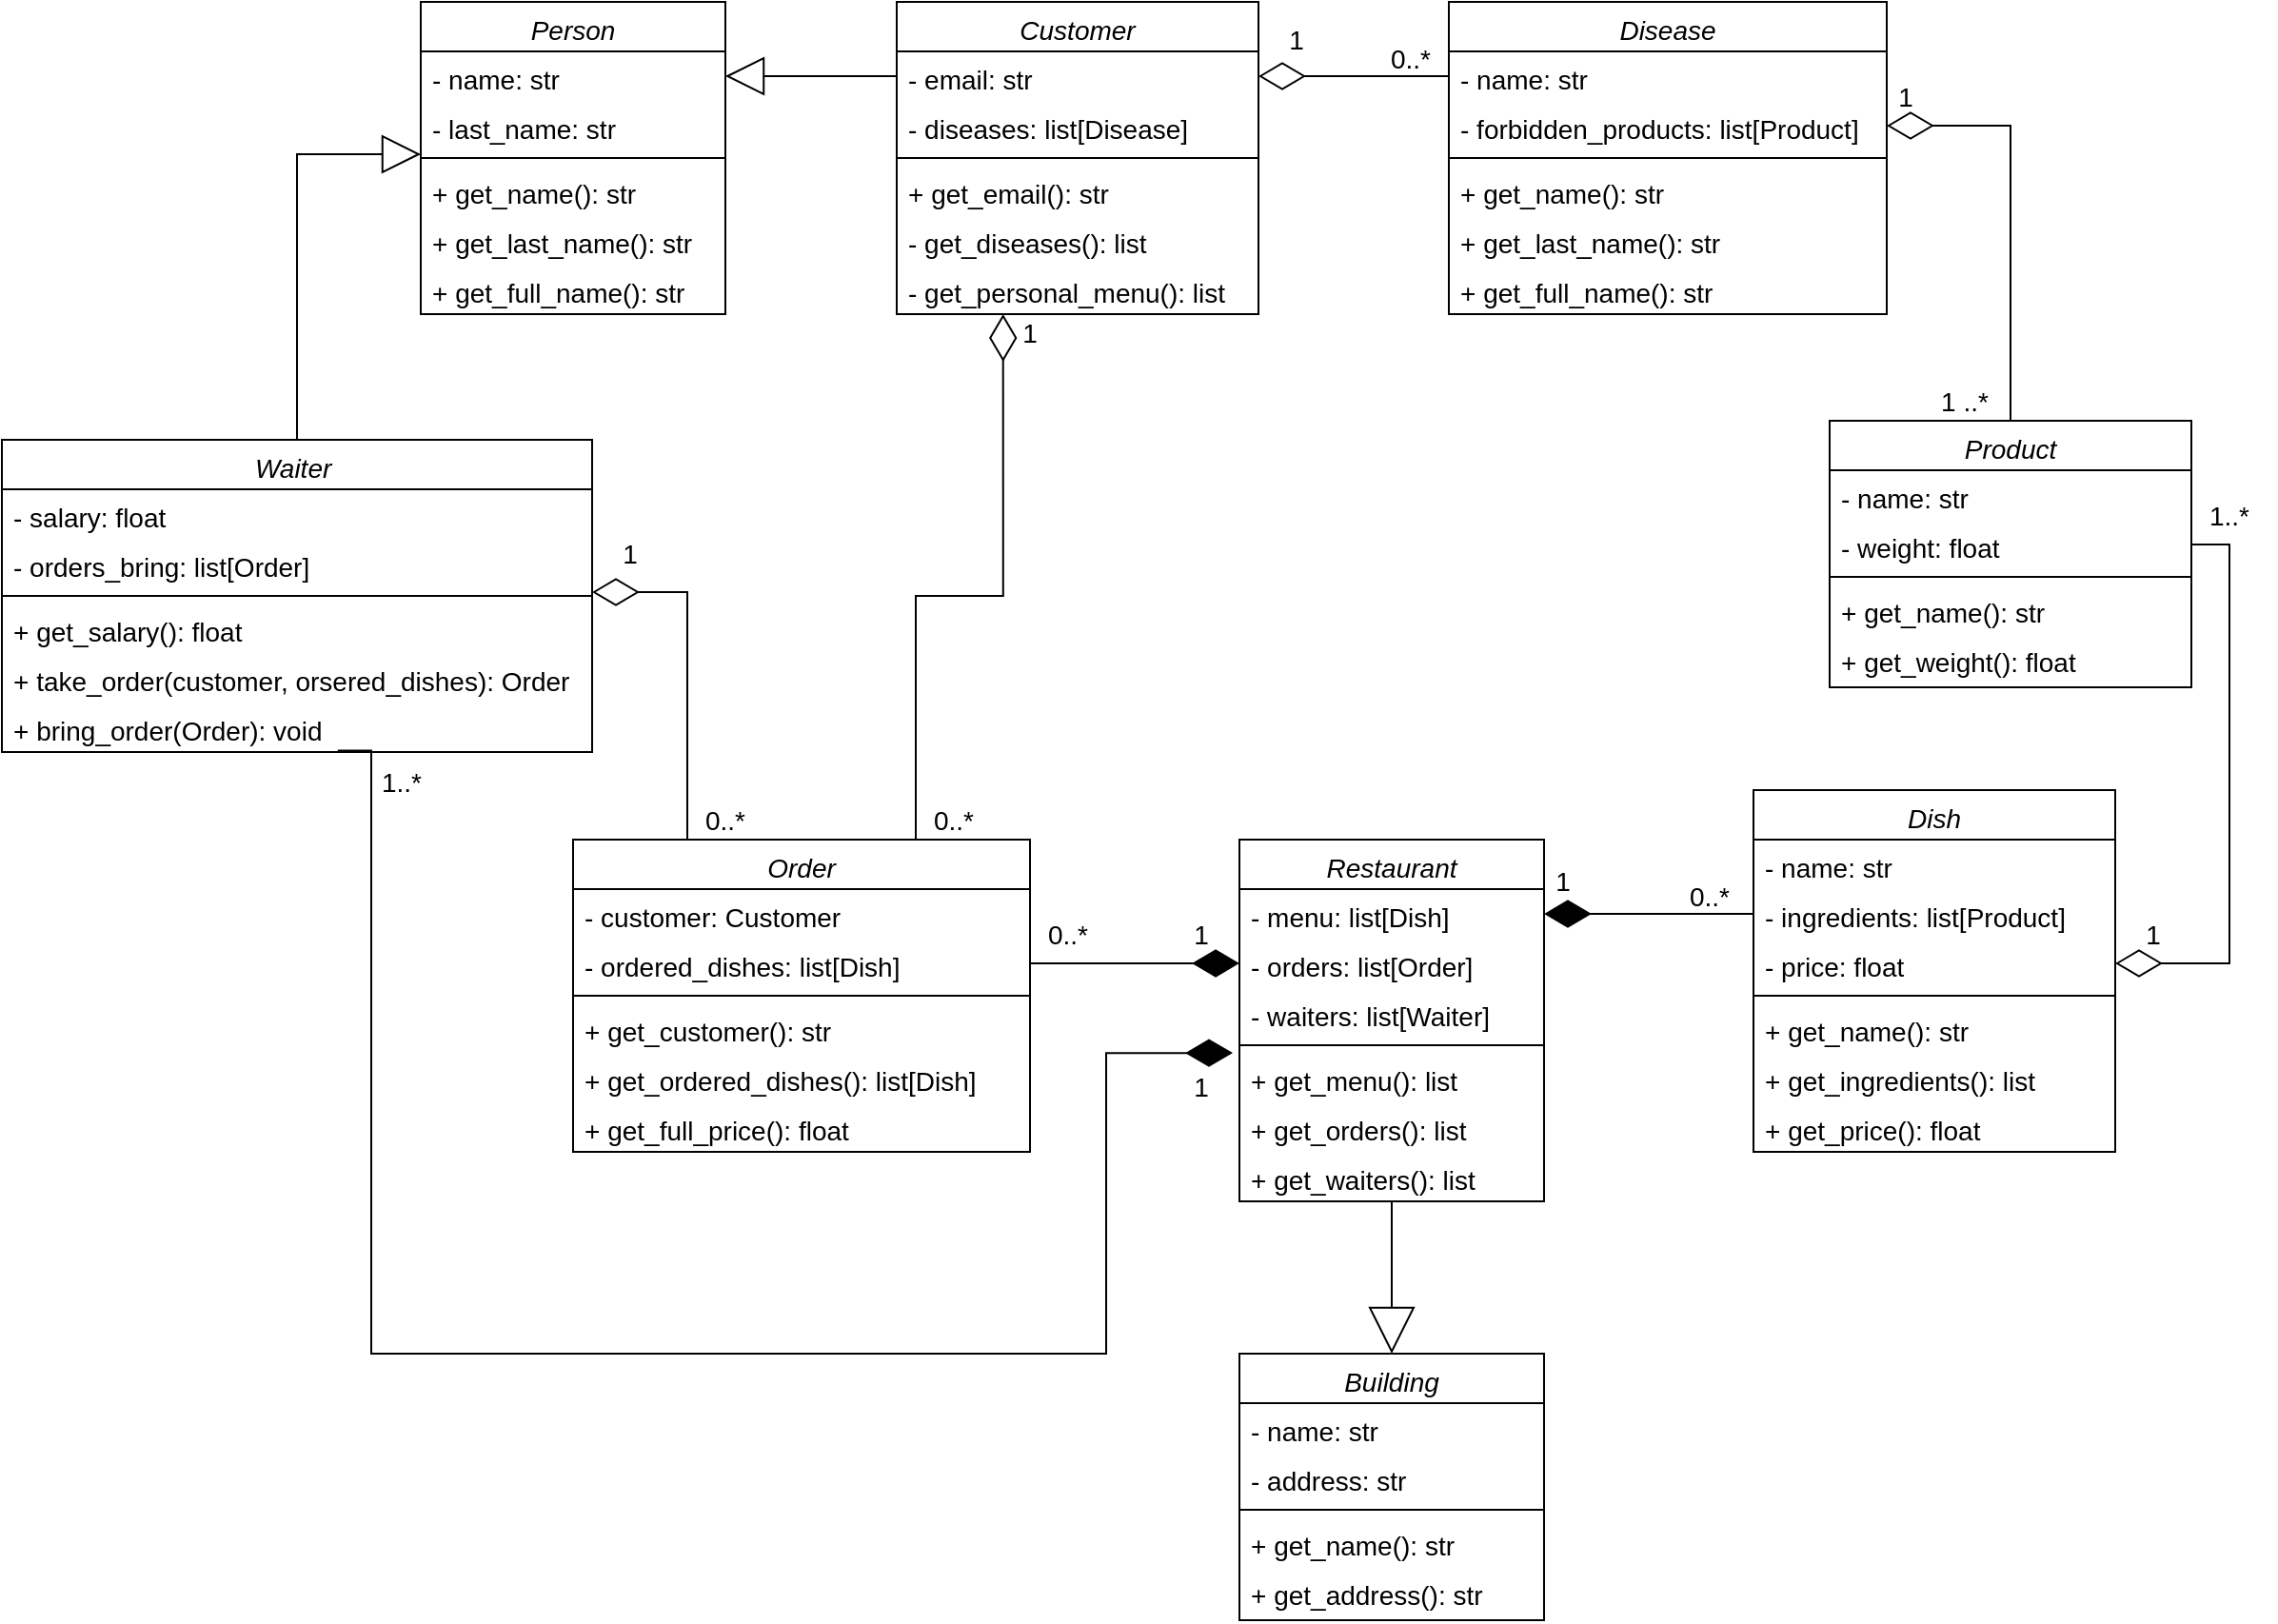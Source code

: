 <mxfile version="14.6.13" type="device"><diagram id="C5RBs43oDa-KdzZeNtuy" name="Page-1"><mxGraphModel dx="1673" dy="899" grid="1" gridSize="10" guides="1" tooltips="1" connect="1" arrows="1" fold="1" page="1" pageScale="1" pageWidth="827" pageHeight="1169" math="0" shadow="0"><root><mxCell id="WIyWlLk6GJQsqaUBKTNV-0"/><mxCell id="WIyWlLk6GJQsqaUBKTNV-1" parent="WIyWlLk6GJQsqaUBKTNV-0"/><mxCell id="zkfFHV4jXpPFQw0GAbJ--0" value="Person" style="swimlane;fontStyle=2;align=center;verticalAlign=top;childLayout=stackLayout;horizontal=1;startSize=26;horizontalStack=0;resizeParent=1;resizeLast=0;collapsible=1;marginBottom=0;rounded=0;shadow=0;strokeWidth=1;fontSize=14;" parent="WIyWlLk6GJQsqaUBKTNV-1" vertex="1"><mxGeometry x="430" y="170" width="160" height="164" as="geometry"><mxRectangle x="230" y="140" width="160" height="26" as="alternateBounds"/></mxGeometry></mxCell><mxCell id="zkfFHV4jXpPFQw0GAbJ--1" value="- name: str" style="text;align=left;verticalAlign=top;spacingLeft=4;spacingRight=4;overflow=hidden;rotatable=0;points=[[0,0.5],[1,0.5]];portConstraint=eastwest;fontSize=14;" parent="zkfFHV4jXpPFQw0GAbJ--0" vertex="1"><mxGeometry y="26" width="160" height="26" as="geometry"/></mxCell><mxCell id="zkfFHV4jXpPFQw0GAbJ--2" value="- last_name: str" style="text;align=left;verticalAlign=top;spacingLeft=4;spacingRight=4;overflow=hidden;rotatable=0;points=[[0,0.5],[1,0.5]];portConstraint=eastwest;rounded=0;shadow=0;html=0;fontSize=14;" parent="zkfFHV4jXpPFQw0GAbJ--0" vertex="1"><mxGeometry y="52" width="160" height="26" as="geometry"/></mxCell><mxCell id="zkfFHV4jXpPFQw0GAbJ--4" value="" style="line;html=1;strokeWidth=1;align=left;verticalAlign=middle;spacingTop=-1;spacingLeft=3;spacingRight=3;rotatable=0;labelPosition=right;points=[];portConstraint=eastwest;fontSize=14;" parent="zkfFHV4jXpPFQw0GAbJ--0" vertex="1"><mxGeometry y="78" width="160" height="8" as="geometry"/></mxCell><mxCell id="zkfFHV4jXpPFQw0GAbJ--5" value="+ get_name(): str" style="text;align=left;verticalAlign=top;spacingLeft=4;spacingRight=4;overflow=hidden;rotatable=0;points=[[0,0.5],[1,0.5]];portConstraint=eastwest;fontSize=14;" parent="zkfFHV4jXpPFQw0GAbJ--0" vertex="1"><mxGeometry y="86" width="160" height="26" as="geometry"/></mxCell><mxCell id="BstH8rrRpbiYd1KrG5td-0" value="+ get_last_name(): str" style="text;align=left;verticalAlign=top;spacingLeft=4;spacingRight=4;overflow=hidden;rotatable=0;points=[[0,0.5],[1,0.5]];portConstraint=eastwest;fontSize=14;" vertex="1" parent="zkfFHV4jXpPFQw0GAbJ--0"><mxGeometry y="112" width="160" height="26" as="geometry"/></mxCell><mxCell id="BstH8rrRpbiYd1KrG5td-1" value="+ get_full_name(): str" style="text;align=left;verticalAlign=top;spacingLeft=4;spacingRight=4;overflow=hidden;rotatable=0;points=[[0,0.5],[1,0.5]];portConstraint=eastwest;fontSize=14;" vertex="1" parent="zkfFHV4jXpPFQw0GAbJ--0"><mxGeometry y="138" width="160" height="26" as="geometry"/></mxCell><mxCell id="BstH8rrRpbiYd1KrG5td-2" value="Customer" style="swimlane;fontStyle=2;align=center;verticalAlign=top;childLayout=stackLayout;horizontal=1;startSize=26;horizontalStack=0;resizeParent=1;resizeLast=0;collapsible=1;marginBottom=0;rounded=0;shadow=0;strokeWidth=1;fontSize=14;" vertex="1" parent="WIyWlLk6GJQsqaUBKTNV-1"><mxGeometry x="680" y="170" width="190" height="164" as="geometry"><mxRectangle x="230" y="140" width="160" height="26" as="alternateBounds"/></mxGeometry></mxCell><mxCell id="BstH8rrRpbiYd1KrG5td-3" value="- email: str" style="text;align=left;verticalAlign=top;spacingLeft=4;spacingRight=4;overflow=hidden;rotatable=0;points=[[0,0.5],[1,0.5]];portConstraint=eastwest;fontSize=14;" vertex="1" parent="BstH8rrRpbiYd1KrG5td-2"><mxGeometry y="26" width="190" height="26" as="geometry"/></mxCell><mxCell id="BstH8rrRpbiYd1KrG5td-4" value="- diseases: list[Disease]" style="text;align=left;verticalAlign=top;spacingLeft=4;spacingRight=4;overflow=hidden;rotatable=0;points=[[0,0.5],[1,0.5]];portConstraint=eastwest;rounded=0;shadow=0;html=0;fontSize=14;" vertex="1" parent="BstH8rrRpbiYd1KrG5td-2"><mxGeometry y="52" width="190" height="26" as="geometry"/></mxCell><mxCell id="BstH8rrRpbiYd1KrG5td-5" value="" style="line;html=1;strokeWidth=1;align=left;verticalAlign=middle;spacingTop=-1;spacingLeft=3;spacingRight=3;rotatable=0;labelPosition=right;points=[];portConstraint=eastwest;fontSize=14;" vertex="1" parent="BstH8rrRpbiYd1KrG5td-2"><mxGeometry y="78" width="190" height="8" as="geometry"/></mxCell><mxCell id="BstH8rrRpbiYd1KrG5td-6" value="+ get_email(): str" style="text;align=left;verticalAlign=top;spacingLeft=4;spacingRight=4;overflow=hidden;rotatable=0;points=[[0,0.5],[1,0.5]];portConstraint=eastwest;fontSize=14;" vertex="1" parent="BstH8rrRpbiYd1KrG5td-2"><mxGeometry y="86" width="190" height="26" as="geometry"/></mxCell><mxCell id="BstH8rrRpbiYd1KrG5td-7" value="- get_diseases(): list" style="text;align=left;verticalAlign=top;spacingLeft=4;spacingRight=4;overflow=hidden;rotatable=0;points=[[0,0.5],[1,0.5]];portConstraint=eastwest;fontSize=14;" vertex="1" parent="BstH8rrRpbiYd1KrG5td-2"><mxGeometry y="112" width="190" height="26" as="geometry"/></mxCell><mxCell id="BstH8rrRpbiYd1KrG5td-8" value="- get_personal_menu(): list" style="text;align=left;verticalAlign=top;spacingLeft=4;spacingRight=4;overflow=hidden;rotatable=0;points=[[0,0.5],[1,0.5]];portConstraint=eastwest;fontSize=14;" vertex="1" parent="BstH8rrRpbiYd1KrG5td-2"><mxGeometry y="138" width="190" height="26" as="geometry"/></mxCell><mxCell id="BstH8rrRpbiYd1KrG5td-9" value="Disease" style="swimlane;fontStyle=2;align=center;verticalAlign=top;childLayout=stackLayout;horizontal=1;startSize=26;horizontalStack=0;resizeParent=1;resizeLast=0;collapsible=1;marginBottom=0;rounded=0;shadow=0;strokeWidth=1;fontSize=14;" vertex="1" parent="WIyWlLk6GJQsqaUBKTNV-1"><mxGeometry x="970" y="170" width="230" height="164" as="geometry"><mxRectangle x="230" y="140" width="160" height="26" as="alternateBounds"/></mxGeometry></mxCell><mxCell id="BstH8rrRpbiYd1KrG5td-10" value="- name: str" style="text;align=left;verticalAlign=top;spacingLeft=4;spacingRight=4;overflow=hidden;rotatable=0;points=[[0,0.5],[1,0.5]];portConstraint=eastwest;fontSize=14;" vertex="1" parent="BstH8rrRpbiYd1KrG5td-9"><mxGeometry y="26" width="230" height="26" as="geometry"/></mxCell><mxCell id="BstH8rrRpbiYd1KrG5td-11" value="- forbidden_products: list[Product]" style="text;align=left;verticalAlign=top;spacingLeft=4;spacingRight=4;overflow=hidden;rotatable=0;points=[[0,0.5],[1,0.5]];portConstraint=eastwest;rounded=0;shadow=0;html=0;fontSize=14;" vertex="1" parent="BstH8rrRpbiYd1KrG5td-9"><mxGeometry y="52" width="230" height="26" as="geometry"/></mxCell><mxCell id="BstH8rrRpbiYd1KrG5td-12" value="" style="line;html=1;strokeWidth=1;align=left;verticalAlign=middle;spacingTop=-1;spacingLeft=3;spacingRight=3;rotatable=0;labelPosition=right;points=[];portConstraint=eastwest;fontSize=14;" vertex="1" parent="BstH8rrRpbiYd1KrG5td-9"><mxGeometry y="78" width="230" height="8" as="geometry"/></mxCell><mxCell id="BstH8rrRpbiYd1KrG5td-13" value="+ get_name(): str" style="text;align=left;verticalAlign=top;spacingLeft=4;spacingRight=4;overflow=hidden;rotatable=0;points=[[0,0.5],[1,0.5]];portConstraint=eastwest;fontSize=14;" vertex="1" parent="BstH8rrRpbiYd1KrG5td-9"><mxGeometry y="86" width="230" height="26" as="geometry"/></mxCell><mxCell id="BstH8rrRpbiYd1KrG5td-14" value="+ get_last_name(): str" style="text;align=left;verticalAlign=top;spacingLeft=4;spacingRight=4;overflow=hidden;rotatable=0;points=[[0,0.5],[1,0.5]];portConstraint=eastwest;fontSize=14;" vertex="1" parent="BstH8rrRpbiYd1KrG5td-9"><mxGeometry y="112" width="230" height="26" as="geometry"/></mxCell><mxCell id="BstH8rrRpbiYd1KrG5td-15" value="+ get_full_name(): str" style="text;align=left;verticalAlign=top;spacingLeft=4;spacingRight=4;overflow=hidden;rotatable=0;points=[[0,0.5],[1,0.5]];portConstraint=eastwest;fontSize=14;" vertex="1" parent="BstH8rrRpbiYd1KrG5td-9"><mxGeometry y="138" width="230" height="26" as="geometry"/></mxCell><mxCell id="BstH8rrRpbiYd1KrG5td-71" style="edgeStyle=orthogonalEdgeStyle;rounded=0;jumpSize=6;orthogonalLoop=1;jettySize=auto;html=1;exitX=0.5;exitY=0;exitDx=0;exitDy=0;entryX=1;entryY=0.5;entryDx=0;entryDy=0;endArrow=diamondThin;endFill=0;endSize=22;strokeWidth=1;fontSize=14;" edge="1" parent="WIyWlLk6GJQsqaUBKTNV-1" source="BstH8rrRpbiYd1KrG5td-17" target="BstH8rrRpbiYd1KrG5td-11"><mxGeometry relative="1" as="geometry"/></mxCell><mxCell id="BstH8rrRpbiYd1KrG5td-17" value="Product" style="swimlane;fontStyle=2;align=center;verticalAlign=top;childLayout=stackLayout;horizontal=1;startSize=26;horizontalStack=0;resizeParent=1;resizeLast=0;collapsible=1;marginBottom=0;rounded=0;shadow=0;strokeWidth=1;fontSize=14;" vertex="1" parent="WIyWlLk6GJQsqaUBKTNV-1"><mxGeometry x="1170" y="390" width="190" height="140" as="geometry"><mxRectangle x="230" y="140" width="160" height="26" as="alternateBounds"/></mxGeometry></mxCell><mxCell id="BstH8rrRpbiYd1KrG5td-18" value="- name: str" style="text;align=left;verticalAlign=top;spacingLeft=4;spacingRight=4;overflow=hidden;rotatable=0;points=[[0,0.5],[1,0.5]];portConstraint=eastwest;fontSize=14;" vertex="1" parent="BstH8rrRpbiYd1KrG5td-17"><mxGeometry y="26" width="190" height="26" as="geometry"/></mxCell><mxCell id="BstH8rrRpbiYd1KrG5td-19" value="- weight: float" style="text;align=left;verticalAlign=top;spacingLeft=4;spacingRight=4;overflow=hidden;rotatable=0;points=[[0,0.5],[1,0.5]];portConstraint=eastwest;rounded=0;shadow=0;html=0;fontSize=14;" vertex="1" parent="BstH8rrRpbiYd1KrG5td-17"><mxGeometry y="52" width="190" height="26" as="geometry"/></mxCell><mxCell id="BstH8rrRpbiYd1KrG5td-20" value="" style="line;html=1;strokeWidth=1;align=left;verticalAlign=middle;spacingTop=-1;spacingLeft=3;spacingRight=3;rotatable=0;labelPosition=right;points=[];portConstraint=eastwest;fontSize=14;" vertex="1" parent="BstH8rrRpbiYd1KrG5td-17"><mxGeometry y="78" width="190" height="8" as="geometry"/></mxCell><mxCell id="BstH8rrRpbiYd1KrG5td-21" value="+ get_name(): str" style="text;align=left;verticalAlign=top;spacingLeft=4;spacingRight=4;overflow=hidden;rotatable=0;points=[[0,0.5],[1,0.5]];portConstraint=eastwest;fontSize=14;" vertex="1" parent="BstH8rrRpbiYd1KrG5td-17"><mxGeometry y="86" width="190" height="26" as="geometry"/></mxCell><mxCell id="BstH8rrRpbiYd1KrG5td-22" value="+ get_weight(): float" style="text;align=left;verticalAlign=top;spacingLeft=4;spacingRight=4;overflow=hidden;rotatable=0;points=[[0,0.5],[1,0.5]];portConstraint=eastwest;fontSize=14;" vertex="1" parent="BstH8rrRpbiYd1KrG5td-17"><mxGeometry y="112" width="190" height="26" as="geometry"/></mxCell><mxCell id="BstH8rrRpbiYd1KrG5td-24" value="Dish" style="swimlane;fontStyle=2;align=center;verticalAlign=top;childLayout=stackLayout;horizontal=1;startSize=26;horizontalStack=0;resizeParent=1;resizeLast=0;collapsible=1;marginBottom=0;rounded=0;shadow=0;strokeWidth=1;fontSize=14;" vertex="1" parent="WIyWlLk6GJQsqaUBKTNV-1"><mxGeometry x="1130" y="584" width="190" height="190" as="geometry"><mxRectangle x="230" y="140" width="160" height="26" as="alternateBounds"/></mxGeometry></mxCell><mxCell id="BstH8rrRpbiYd1KrG5td-25" value="- name: str" style="text;align=left;verticalAlign=top;spacingLeft=4;spacingRight=4;overflow=hidden;rotatable=0;points=[[0,0.5],[1,0.5]];portConstraint=eastwest;fontSize=14;" vertex="1" parent="BstH8rrRpbiYd1KrG5td-24"><mxGeometry y="26" width="190" height="26" as="geometry"/></mxCell><mxCell id="BstH8rrRpbiYd1KrG5td-26" value="- ingredients: list[Product]" style="text;align=left;verticalAlign=top;spacingLeft=4;spacingRight=4;overflow=hidden;rotatable=0;points=[[0,0.5],[1,0.5]];portConstraint=eastwest;rounded=0;shadow=0;html=0;fontSize=14;" vertex="1" parent="BstH8rrRpbiYd1KrG5td-24"><mxGeometry y="52" width="190" height="26" as="geometry"/></mxCell><mxCell id="BstH8rrRpbiYd1KrG5td-52" value="- price: float" style="text;align=left;verticalAlign=top;spacingLeft=4;spacingRight=4;overflow=hidden;rotatable=0;points=[[0,0.5],[1,0.5]];portConstraint=eastwest;rounded=0;shadow=0;html=0;fontSize=14;" vertex="1" parent="BstH8rrRpbiYd1KrG5td-24"><mxGeometry y="78" width="190" height="26" as="geometry"/></mxCell><mxCell id="BstH8rrRpbiYd1KrG5td-27" value="" style="line;html=1;strokeWidth=1;align=left;verticalAlign=middle;spacingTop=-1;spacingLeft=3;spacingRight=3;rotatable=0;labelPosition=right;points=[];portConstraint=eastwest;fontSize=14;" vertex="1" parent="BstH8rrRpbiYd1KrG5td-24"><mxGeometry y="104" width="190" height="8" as="geometry"/></mxCell><mxCell id="BstH8rrRpbiYd1KrG5td-28" value="+ get_name(): str" style="text;align=left;verticalAlign=top;spacingLeft=4;spacingRight=4;overflow=hidden;rotatable=0;points=[[0,0.5],[1,0.5]];portConstraint=eastwest;fontSize=14;" vertex="1" parent="BstH8rrRpbiYd1KrG5td-24"><mxGeometry y="112" width="190" height="26" as="geometry"/></mxCell><mxCell id="BstH8rrRpbiYd1KrG5td-29" value="+ get_ingredients(): list" style="text;align=left;verticalAlign=top;spacingLeft=4;spacingRight=4;overflow=hidden;rotatable=0;points=[[0,0.5],[1,0.5]];portConstraint=eastwest;fontSize=14;" vertex="1" parent="BstH8rrRpbiYd1KrG5td-24"><mxGeometry y="138" width="190" height="26" as="geometry"/></mxCell><mxCell id="BstH8rrRpbiYd1KrG5td-53" value="+ get_price(): float" style="text;align=left;verticalAlign=top;spacingLeft=4;spacingRight=4;overflow=hidden;rotatable=0;points=[[0,0.5],[1,0.5]];portConstraint=eastwest;fontSize=14;" vertex="1" parent="BstH8rrRpbiYd1KrG5td-24"><mxGeometry y="164" width="190" height="26" as="geometry"/></mxCell><mxCell id="BstH8rrRpbiYd1KrG5td-85" style="edgeStyle=orthogonalEdgeStyle;rounded=0;jumpSize=6;orthogonalLoop=1;jettySize=auto;html=1;exitX=0.5;exitY=1;exitDx=0;exitDy=0;entryX=0.5;entryY=0;entryDx=0;entryDy=0;endArrow=block;endFill=0;endSize=22;strokeWidth=1;fontSize=14;" edge="1" parent="WIyWlLk6GJQsqaUBKTNV-1" source="BstH8rrRpbiYd1KrG5td-31" target="BstH8rrRpbiYd1KrG5td-38"><mxGeometry relative="1" as="geometry"/></mxCell><mxCell id="BstH8rrRpbiYd1KrG5td-31" value="Restaurant" style="swimlane;fontStyle=2;align=center;verticalAlign=top;childLayout=stackLayout;horizontal=1;startSize=26;horizontalStack=0;resizeParent=1;resizeLast=0;collapsible=1;marginBottom=0;rounded=0;shadow=0;strokeWidth=1;fontSize=14;" vertex="1" parent="WIyWlLk6GJQsqaUBKTNV-1"><mxGeometry x="860" y="610" width="160" height="190" as="geometry"><mxRectangle x="230" y="140" width="160" height="26" as="alternateBounds"/></mxGeometry></mxCell><mxCell id="BstH8rrRpbiYd1KrG5td-32" value="- menu: list[Dish]" style="text;align=left;verticalAlign=top;spacingLeft=4;spacingRight=4;overflow=hidden;rotatable=0;points=[[0,0.5],[1,0.5]];portConstraint=eastwest;fontSize=14;" vertex="1" parent="BstH8rrRpbiYd1KrG5td-31"><mxGeometry y="26" width="160" height="26" as="geometry"/></mxCell><mxCell id="BstH8rrRpbiYd1KrG5td-33" value="- orders: list[Order]" style="text;align=left;verticalAlign=top;spacingLeft=4;spacingRight=4;overflow=hidden;rotatable=0;points=[[0,0.5],[1,0.5]];portConstraint=eastwest;rounded=0;shadow=0;html=0;fontSize=14;" vertex="1" parent="BstH8rrRpbiYd1KrG5td-31"><mxGeometry y="52" width="160" height="26" as="geometry"/></mxCell><mxCell id="BstH8rrRpbiYd1KrG5td-89" value="- waiters: list[Waiter]" style="text;align=left;verticalAlign=top;spacingLeft=4;spacingRight=4;overflow=hidden;rotatable=0;points=[[0,0.5],[1,0.5]];portConstraint=eastwest;rounded=0;shadow=0;html=0;fontSize=14;" vertex="1" parent="BstH8rrRpbiYd1KrG5td-31"><mxGeometry y="78" width="160" height="26" as="geometry"/></mxCell><mxCell id="BstH8rrRpbiYd1KrG5td-34" value="" style="line;html=1;strokeWidth=1;align=left;verticalAlign=middle;spacingTop=-1;spacingLeft=3;spacingRight=3;rotatable=0;labelPosition=right;points=[];portConstraint=eastwest;fontSize=14;" vertex="1" parent="BstH8rrRpbiYd1KrG5td-31"><mxGeometry y="104" width="160" height="8" as="geometry"/></mxCell><mxCell id="BstH8rrRpbiYd1KrG5td-35" value="+ get_menu(): list" style="text;align=left;verticalAlign=top;spacingLeft=4;spacingRight=4;overflow=hidden;rotatable=0;points=[[0,0.5],[1,0.5]];portConstraint=eastwest;fontSize=14;" vertex="1" parent="BstH8rrRpbiYd1KrG5td-31"><mxGeometry y="112" width="160" height="26" as="geometry"/></mxCell><mxCell id="BstH8rrRpbiYd1KrG5td-36" value="+ get_orders(): list" style="text;align=left;verticalAlign=top;spacingLeft=4;spacingRight=4;overflow=hidden;rotatable=0;points=[[0,0.5],[1,0.5]];portConstraint=eastwest;fontSize=14;" vertex="1" parent="BstH8rrRpbiYd1KrG5td-31"><mxGeometry y="138" width="160" height="26" as="geometry"/></mxCell><mxCell id="BstH8rrRpbiYd1KrG5td-90" value="+ get_waiters(): list" style="text;align=left;verticalAlign=top;spacingLeft=4;spacingRight=4;overflow=hidden;rotatable=0;points=[[0,0.5],[1,0.5]];portConstraint=eastwest;fontSize=14;" vertex="1" parent="BstH8rrRpbiYd1KrG5td-31"><mxGeometry y="164" width="160" height="26" as="geometry"/></mxCell><mxCell id="BstH8rrRpbiYd1KrG5td-38" value="Building" style="swimlane;fontStyle=2;align=center;verticalAlign=top;childLayout=stackLayout;horizontal=1;startSize=26;horizontalStack=0;resizeParent=1;resizeLast=0;collapsible=1;marginBottom=0;rounded=0;shadow=0;strokeWidth=1;fontSize=14;" vertex="1" parent="WIyWlLk6GJQsqaUBKTNV-1"><mxGeometry x="860" y="880" width="160" height="140" as="geometry"><mxRectangle x="230" y="140" width="160" height="26" as="alternateBounds"/></mxGeometry></mxCell><mxCell id="BstH8rrRpbiYd1KrG5td-39" value="- name: str" style="text;align=left;verticalAlign=top;spacingLeft=4;spacingRight=4;overflow=hidden;rotatable=0;points=[[0,0.5],[1,0.5]];portConstraint=eastwest;fontSize=14;" vertex="1" parent="BstH8rrRpbiYd1KrG5td-38"><mxGeometry y="26" width="160" height="26" as="geometry"/></mxCell><mxCell id="BstH8rrRpbiYd1KrG5td-40" value="- address: str" style="text;align=left;verticalAlign=top;spacingLeft=4;spacingRight=4;overflow=hidden;rotatable=0;points=[[0,0.5],[1,0.5]];portConstraint=eastwest;rounded=0;shadow=0;html=0;fontSize=14;" vertex="1" parent="BstH8rrRpbiYd1KrG5td-38"><mxGeometry y="52" width="160" height="26" as="geometry"/></mxCell><mxCell id="BstH8rrRpbiYd1KrG5td-41" value="" style="line;html=1;strokeWidth=1;align=left;verticalAlign=middle;spacingTop=-1;spacingLeft=3;spacingRight=3;rotatable=0;labelPosition=right;points=[];portConstraint=eastwest;fontSize=14;" vertex="1" parent="BstH8rrRpbiYd1KrG5td-38"><mxGeometry y="78" width="160" height="8" as="geometry"/></mxCell><mxCell id="BstH8rrRpbiYd1KrG5td-42" value="+ get_name(): str" style="text;align=left;verticalAlign=top;spacingLeft=4;spacingRight=4;overflow=hidden;rotatable=0;points=[[0,0.5],[1,0.5]];portConstraint=eastwest;fontSize=14;" vertex="1" parent="BstH8rrRpbiYd1KrG5td-38"><mxGeometry y="86" width="160" height="26" as="geometry"/></mxCell><mxCell id="BstH8rrRpbiYd1KrG5td-43" value="+ get_address(): str" style="text;align=left;verticalAlign=top;spacingLeft=4;spacingRight=4;overflow=hidden;rotatable=0;points=[[0,0.5],[1,0.5]];portConstraint=eastwest;fontSize=14;" vertex="1" parent="BstH8rrRpbiYd1KrG5td-38"><mxGeometry y="112" width="160" height="26" as="geometry"/></mxCell><mxCell id="BstH8rrRpbiYd1KrG5td-65" style="edgeStyle=orthogonalEdgeStyle;rounded=0;jumpSize=6;orthogonalLoop=1;jettySize=auto;html=1;exitX=0.25;exitY=0;exitDx=0;exitDy=0;entryX=1;entryY=0.25;entryDx=0;entryDy=0;entryPerimeter=0;endArrow=diamondThin;endFill=0;strokeWidth=1;endSize=22;fontSize=14;" edge="1" parent="WIyWlLk6GJQsqaUBKTNV-1" source="BstH8rrRpbiYd1KrG5td-45" target="BstH8rrRpbiYd1KrG5td-57"><mxGeometry relative="1" as="geometry"/></mxCell><mxCell id="BstH8rrRpbiYd1KrG5td-81" style="edgeStyle=orthogonalEdgeStyle;rounded=0;jumpSize=6;orthogonalLoop=1;jettySize=auto;html=1;exitX=0.75;exitY=0;exitDx=0;exitDy=0;entryX=0.294;entryY=1;entryDx=0;entryDy=0;entryPerimeter=0;endArrow=diamondThin;endFill=0;endSize=22;strokeWidth=1;fontSize=14;" edge="1" parent="WIyWlLk6GJQsqaUBKTNV-1" source="BstH8rrRpbiYd1KrG5td-45" target="BstH8rrRpbiYd1KrG5td-8"><mxGeometry relative="1" as="geometry"/></mxCell><mxCell id="BstH8rrRpbiYd1KrG5td-45" value="Order" style="swimlane;fontStyle=2;align=center;verticalAlign=top;childLayout=stackLayout;horizontal=1;startSize=26;horizontalStack=0;resizeParent=1;resizeLast=0;collapsible=1;marginBottom=0;rounded=0;shadow=0;strokeWidth=1;fontSize=14;" vertex="1" parent="WIyWlLk6GJQsqaUBKTNV-1"><mxGeometry x="510" y="610" width="240" height="164" as="geometry"><mxRectangle x="230" y="140" width="160" height="26" as="alternateBounds"/></mxGeometry></mxCell><mxCell id="BstH8rrRpbiYd1KrG5td-46" value="- customer: Customer" style="text;align=left;verticalAlign=top;spacingLeft=4;spacingRight=4;overflow=hidden;rotatable=0;points=[[0,0.5],[1,0.5]];portConstraint=eastwest;fontSize=14;" vertex="1" parent="BstH8rrRpbiYd1KrG5td-45"><mxGeometry y="26" width="240" height="26" as="geometry"/></mxCell><mxCell id="BstH8rrRpbiYd1KrG5td-47" value="- ordered_dishes: list[Dish]" style="text;align=left;verticalAlign=top;spacingLeft=4;spacingRight=4;overflow=hidden;rotatable=0;points=[[0,0.5],[1,0.5]];portConstraint=eastwest;rounded=0;shadow=0;html=0;fontSize=14;" vertex="1" parent="BstH8rrRpbiYd1KrG5td-45"><mxGeometry y="52" width="240" height="26" as="geometry"/></mxCell><mxCell id="BstH8rrRpbiYd1KrG5td-48" value="" style="line;html=1;strokeWidth=1;align=left;verticalAlign=middle;spacingTop=-1;spacingLeft=3;spacingRight=3;rotatable=0;labelPosition=right;points=[];portConstraint=eastwest;fontSize=14;" vertex="1" parent="BstH8rrRpbiYd1KrG5td-45"><mxGeometry y="78" width="240" height="8" as="geometry"/></mxCell><mxCell id="BstH8rrRpbiYd1KrG5td-49" value="+ get_customer(): str" style="text;align=left;verticalAlign=top;spacingLeft=4;spacingRight=4;overflow=hidden;rotatable=0;points=[[0,0.5],[1,0.5]];portConstraint=eastwest;fontSize=14;" vertex="1" parent="BstH8rrRpbiYd1KrG5td-45"><mxGeometry y="86" width="240" height="26" as="geometry"/></mxCell><mxCell id="BstH8rrRpbiYd1KrG5td-50" value="+ get_ordered_dishes(): list[Dish]" style="text;align=left;verticalAlign=top;spacingLeft=4;spacingRight=4;overflow=hidden;rotatable=0;points=[[0,0.5],[1,0.5]];portConstraint=eastwest;fontSize=14;" vertex="1" parent="BstH8rrRpbiYd1KrG5td-45"><mxGeometry y="112" width="240" height="26" as="geometry"/></mxCell><mxCell id="BstH8rrRpbiYd1KrG5td-51" value="+ get_full_price(): float" style="text;align=left;verticalAlign=top;spacingLeft=4;spacingRight=4;overflow=hidden;rotatable=0;points=[[0,0.5],[1,0.5]];portConstraint=eastwest;fontSize=14;" vertex="1" parent="BstH8rrRpbiYd1KrG5td-45"><mxGeometry y="138" width="240" height="26" as="geometry"/></mxCell><mxCell id="BstH8rrRpbiYd1KrG5td-64" style="edgeStyle=orthogonalEdgeStyle;rounded=0;jumpSize=6;orthogonalLoop=1;jettySize=auto;html=1;exitX=0.5;exitY=0;exitDx=0;exitDy=0;entryX=0;entryY=0.25;entryDx=0;entryDy=0;entryPerimeter=0;endArrow=block;endFill=0;strokeWidth=1;endSize=18;fontSize=14;" edge="1" parent="WIyWlLk6GJQsqaUBKTNV-1" source="BstH8rrRpbiYd1KrG5td-54" target="zkfFHV4jXpPFQw0GAbJ--4"><mxGeometry relative="1" as="geometry"/></mxCell><mxCell id="BstH8rrRpbiYd1KrG5td-54" value="Waiter " style="swimlane;fontStyle=2;align=center;verticalAlign=top;childLayout=stackLayout;horizontal=1;startSize=26;horizontalStack=0;resizeParent=1;resizeLast=0;collapsible=1;marginBottom=0;rounded=0;shadow=0;strokeWidth=1;fontSize=14;" vertex="1" parent="WIyWlLk6GJQsqaUBKTNV-1"><mxGeometry x="210" y="400" width="310" height="164" as="geometry"><mxRectangle x="230" y="140" width="160" height="26" as="alternateBounds"/></mxGeometry></mxCell><mxCell id="BstH8rrRpbiYd1KrG5td-55" value="- salary: float" style="text;align=left;verticalAlign=top;spacingLeft=4;spacingRight=4;overflow=hidden;rotatable=0;points=[[0,0.5],[1,0.5]];portConstraint=eastwest;fontSize=14;" vertex="1" parent="BstH8rrRpbiYd1KrG5td-54"><mxGeometry y="26" width="310" height="26" as="geometry"/></mxCell><mxCell id="BstH8rrRpbiYd1KrG5td-56" value="- orders_bring: list[Order]" style="text;align=left;verticalAlign=top;spacingLeft=4;spacingRight=4;overflow=hidden;rotatable=0;points=[[0,0.5],[1,0.5]];portConstraint=eastwest;rounded=0;shadow=0;html=0;fontSize=14;" vertex="1" parent="BstH8rrRpbiYd1KrG5td-54"><mxGeometry y="52" width="310" height="26" as="geometry"/></mxCell><mxCell id="BstH8rrRpbiYd1KrG5td-57" value="" style="line;html=1;strokeWidth=1;align=left;verticalAlign=middle;spacingTop=-1;spacingLeft=3;spacingRight=3;rotatable=0;labelPosition=right;points=[];portConstraint=eastwest;fontSize=14;" vertex="1" parent="BstH8rrRpbiYd1KrG5td-54"><mxGeometry y="78" width="310" height="8" as="geometry"/></mxCell><mxCell id="BstH8rrRpbiYd1KrG5td-58" value="+ get_salary(): float" style="text;align=left;verticalAlign=top;spacingLeft=4;spacingRight=4;overflow=hidden;rotatable=0;points=[[0,0.5],[1,0.5]];portConstraint=eastwest;fontSize=14;" vertex="1" parent="BstH8rrRpbiYd1KrG5td-54"><mxGeometry y="86" width="310" height="26" as="geometry"/></mxCell><mxCell id="BstH8rrRpbiYd1KrG5td-59" value="+ take_order(customer, orsered_dishes): Order" style="text;align=left;verticalAlign=top;spacingLeft=4;spacingRight=4;overflow=hidden;rotatable=0;points=[[0,0.5],[1,0.5]];portConstraint=eastwest;fontSize=14;" vertex="1" parent="BstH8rrRpbiYd1KrG5td-54"><mxGeometry y="112" width="310" height="26" as="geometry"/></mxCell><mxCell id="BstH8rrRpbiYd1KrG5td-60" value="+ bring_order(Order): void" style="text;align=left;verticalAlign=top;spacingLeft=4;spacingRight=4;overflow=hidden;rotatable=0;points=[[0,0.5],[1,0.5]];portConstraint=eastwest;fontSize=14;" vertex="1" parent="BstH8rrRpbiYd1KrG5td-54"><mxGeometry y="138" width="310" height="26" as="geometry"/></mxCell><mxCell id="BstH8rrRpbiYd1KrG5td-63" style="edgeStyle=orthogonalEdgeStyle;rounded=0;jumpSize=6;orthogonalLoop=1;jettySize=auto;html=1;exitX=0;exitY=0.5;exitDx=0;exitDy=0;entryX=1;entryY=0.5;entryDx=0;entryDy=0;endArrow=block;endFill=0;strokeWidth=1;endSize=18;fontSize=14;" edge="1" parent="WIyWlLk6GJQsqaUBKTNV-1" source="BstH8rrRpbiYd1KrG5td-3" target="zkfFHV4jXpPFQw0GAbJ--1"><mxGeometry relative="1" as="geometry"/></mxCell><mxCell id="BstH8rrRpbiYd1KrG5td-66" value="&lt;font style=&quot;font-size: 14px;&quot;&gt;0..*&lt;/font&gt;" style="text;html=1;strokeColor=none;fillColor=none;align=center;verticalAlign=middle;whiteSpace=wrap;rounded=0;fontSize=14;" vertex="1" parent="WIyWlLk6GJQsqaUBKTNV-1"><mxGeometry x="570" y="590" width="40" height="20" as="geometry"/></mxCell><mxCell id="BstH8rrRpbiYd1KrG5td-67" value="&lt;span style=&quot;font-size: 14px;&quot;&gt;1&lt;/span&gt;" style="text;html=1;strokeColor=none;fillColor=none;align=center;verticalAlign=middle;whiteSpace=wrap;rounded=0;fontSize=14;" vertex="1" parent="WIyWlLk6GJQsqaUBKTNV-1"><mxGeometry x="520" y="450" width="40" height="20" as="geometry"/></mxCell><mxCell id="BstH8rrRpbiYd1KrG5td-68" style="edgeStyle=orthogonalEdgeStyle;rounded=0;jumpSize=6;orthogonalLoop=1;jettySize=auto;html=1;exitX=0;exitY=0.5;exitDx=0;exitDy=0;entryX=1;entryY=0.5;entryDx=0;entryDy=0;endArrow=diamondThin;endFill=0;endSize=22;strokeWidth=1;fontSize=14;" edge="1" parent="WIyWlLk6GJQsqaUBKTNV-1" source="BstH8rrRpbiYd1KrG5td-10" target="BstH8rrRpbiYd1KrG5td-3"><mxGeometry relative="1" as="geometry"/></mxCell><mxCell id="BstH8rrRpbiYd1KrG5td-69" value="&lt;font style=&quot;font-size: 14px;&quot;&gt;0..*&lt;/font&gt;" style="text;html=1;strokeColor=none;fillColor=none;align=center;verticalAlign=middle;whiteSpace=wrap;rounded=0;fontSize=14;" vertex="1" parent="WIyWlLk6GJQsqaUBKTNV-1"><mxGeometry x="930" y="190" width="40" height="20" as="geometry"/></mxCell><mxCell id="BstH8rrRpbiYd1KrG5td-70" value="&lt;font style=&quot;font-size: 14px;&quot;&gt;1&lt;/font&gt;" style="text;html=1;strokeColor=none;fillColor=none;align=center;verticalAlign=middle;whiteSpace=wrap;rounded=0;fontSize=14;" vertex="1" parent="WIyWlLk6GJQsqaUBKTNV-1"><mxGeometry x="870" y="180" width="40" height="20" as="geometry"/></mxCell><mxCell id="BstH8rrRpbiYd1KrG5td-72" value="&lt;font style=&quot;font-size: 14px;&quot;&gt;1 ..*&lt;/font&gt;" style="text;html=1;strokeColor=none;fillColor=none;align=center;verticalAlign=middle;whiteSpace=wrap;rounded=0;fontSize=14;" vertex="1" parent="WIyWlLk6GJQsqaUBKTNV-1"><mxGeometry x="1221" y="370" width="40" height="20" as="geometry"/></mxCell><mxCell id="BstH8rrRpbiYd1KrG5td-73" value="&lt;span style=&quot;font-size: 14px;&quot;&gt;1&lt;/span&gt;" style="text;html=1;strokeColor=none;fillColor=none;align=center;verticalAlign=middle;whiteSpace=wrap;rounded=0;fontSize=14;" vertex="1" parent="WIyWlLk6GJQsqaUBKTNV-1"><mxGeometry x="1190" y="210" width="40" height="20" as="geometry"/></mxCell><mxCell id="BstH8rrRpbiYd1KrG5td-74" style="edgeStyle=orthogonalEdgeStyle;rounded=0;jumpSize=6;orthogonalLoop=1;jettySize=auto;html=1;exitX=1;exitY=0.5;exitDx=0;exitDy=0;entryX=1;entryY=0.5;entryDx=0;entryDy=0;endArrow=diamondThin;endFill=0;endSize=22;strokeWidth=1;fontSize=14;" edge="1" parent="WIyWlLk6GJQsqaUBKTNV-1" source="BstH8rrRpbiYd1KrG5td-19" target="BstH8rrRpbiYd1KrG5td-52"><mxGeometry relative="1" as="geometry"/></mxCell><mxCell id="BstH8rrRpbiYd1KrG5td-75" value="&lt;font style=&quot;font-size: 14px;&quot;&gt;1..*&lt;/font&gt;" style="text;html=1;strokeColor=none;fillColor=none;align=center;verticalAlign=middle;whiteSpace=wrap;rounded=0;fontSize=14;" vertex="1" parent="WIyWlLk6GJQsqaUBKTNV-1"><mxGeometry x="1360" y="430" width="40" height="20" as="geometry"/></mxCell><mxCell id="BstH8rrRpbiYd1KrG5td-77" value="&lt;font style=&quot;font-size: 14px;&quot;&gt;1&lt;/font&gt;" style="text;html=1;strokeColor=none;fillColor=none;align=center;verticalAlign=middle;whiteSpace=wrap;rounded=0;fontSize=14;" vertex="1" parent="WIyWlLk6GJQsqaUBKTNV-1"><mxGeometry x="1320" y="650" width="40" height="20" as="geometry"/></mxCell><mxCell id="BstH8rrRpbiYd1KrG5td-79" value="&lt;font style=&quot;font-size: 14px;&quot;&gt;0..*&lt;/font&gt;" style="text;html=1;strokeColor=none;fillColor=none;align=center;verticalAlign=middle;whiteSpace=wrap;rounded=0;fontSize=14;" vertex="1" parent="WIyWlLk6GJQsqaUBKTNV-1"><mxGeometry x="1087" y="630" width="40" height="20" as="geometry"/></mxCell><mxCell id="BstH8rrRpbiYd1KrG5td-80" value="&lt;font style=&quot;font-size: 14px;&quot;&gt;1&lt;/font&gt;" style="text;html=1;strokeColor=none;fillColor=none;align=center;verticalAlign=middle;whiteSpace=wrap;rounded=0;fontSize=14;" vertex="1" parent="WIyWlLk6GJQsqaUBKTNV-1"><mxGeometry x="1010" y="622" width="40" height="20" as="geometry"/></mxCell><mxCell id="BstH8rrRpbiYd1KrG5td-82" value="&lt;font style=&quot;font-size: 14px;&quot;&gt;0..*&lt;/font&gt;" style="text;html=1;strokeColor=none;fillColor=none;align=center;verticalAlign=middle;whiteSpace=wrap;rounded=0;fontSize=14;" vertex="1" parent="WIyWlLk6GJQsqaUBKTNV-1"><mxGeometry x="690" y="590" width="40" height="20" as="geometry"/></mxCell><mxCell id="BstH8rrRpbiYd1KrG5td-83" value="&lt;font style=&quot;font-size: 14px;&quot;&gt;1&lt;/font&gt;" style="text;html=1;strokeColor=none;fillColor=none;align=center;verticalAlign=middle;whiteSpace=wrap;rounded=0;fontSize=14;" vertex="1" parent="WIyWlLk6GJQsqaUBKTNV-1"><mxGeometry x="730" y="334" width="40" height="20" as="geometry"/></mxCell><mxCell id="BstH8rrRpbiYd1KrG5td-86" style="edgeStyle=orthogonalEdgeStyle;rounded=0;jumpSize=6;orthogonalLoop=1;jettySize=auto;html=1;exitX=1;exitY=0.5;exitDx=0;exitDy=0;entryX=0;entryY=0.5;entryDx=0;entryDy=0;endArrow=diamondThin;endFill=1;endSize=22;strokeWidth=1;fontSize=14;" edge="1" parent="WIyWlLk6GJQsqaUBKTNV-1" source="BstH8rrRpbiYd1KrG5td-47" target="BstH8rrRpbiYd1KrG5td-33"><mxGeometry relative="1" as="geometry"/></mxCell><mxCell id="BstH8rrRpbiYd1KrG5td-87" value="&lt;font style=&quot;font-size: 14px;&quot;&gt;0..*&lt;/font&gt;" style="text;html=1;strokeColor=none;fillColor=none;align=center;verticalAlign=middle;whiteSpace=wrap;rounded=0;fontSize=14;" vertex="1" parent="WIyWlLk6GJQsqaUBKTNV-1"><mxGeometry x="750" y="650" width="40" height="20" as="geometry"/></mxCell><mxCell id="BstH8rrRpbiYd1KrG5td-88" value="&lt;font style=&quot;font-size: 14px;&quot;&gt;1&lt;/font&gt;" style="text;html=1;strokeColor=none;fillColor=none;align=center;verticalAlign=middle;whiteSpace=wrap;rounded=0;fontSize=14;" vertex="1" parent="WIyWlLk6GJQsqaUBKTNV-1"><mxGeometry x="820" y="650" width="40" height="20" as="geometry"/></mxCell><mxCell id="BstH8rrRpbiYd1KrG5td-91" style="edgeStyle=orthogonalEdgeStyle;rounded=0;jumpSize=6;orthogonalLoop=1;jettySize=auto;html=1;exitX=0.569;exitY=0.971;exitDx=0;exitDy=0;entryX=-0.022;entryY=0.002;entryDx=0;entryDy=0;entryPerimeter=0;endArrow=diamondThin;endFill=1;endSize=22;strokeWidth=1;exitPerimeter=0;fontSize=14;" edge="1" parent="WIyWlLk6GJQsqaUBKTNV-1" source="BstH8rrRpbiYd1KrG5td-60" target="BstH8rrRpbiYd1KrG5td-35"><mxGeometry relative="1" as="geometry"><Array as="points"><mxPoint x="404" y="880"/><mxPoint x="790" y="880"/><mxPoint x="790" y="722"/></Array></mxGeometry></mxCell><mxCell id="BstH8rrRpbiYd1KrG5td-92" value="&lt;font style=&quot;font-size: 14px;&quot;&gt;1..*&lt;/font&gt;" style="text;html=1;strokeColor=none;fillColor=none;align=center;verticalAlign=middle;whiteSpace=wrap;rounded=0;fontSize=14;" vertex="1" parent="WIyWlLk6GJQsqaUBKTNV-1"><mxGeometry x="400" y="570" width="40" height="20" as="geometry"/></mxCell><mxCell id="BstH8rrRpbiYd1KrG5td-93" value="&lt;font style=&quot;font-size: 14px;&quot;&gt;1&lt;/font&gt;" style="text;html=1;strokeColor=none;fillColor=none;align=center;verticalAlign=middle;whiteSpace=wrap;rounded=0;fontSize=14;" vertex="1" parent="WIyWlLk6GJQsqaUBKTNV-1"><mxGeometry x="820" y="730" width="40" height="20" as="geometry"/></mxCell><mxCell id="BstH8rrRpbiYd1KrG5td-94" style="edgeStyle=orthogonalEdgeStyle;rounded=0;jumpSize=6;orthogonalLoop=1;jettySize=auto;html=1;exitX=0;exitY=0.5;exitDx=0;exitDy=0;entryX=1;entryY=0.5;entryDx=0;entryDy=0;endArrow=diamondThin;endFill=1;endSize=22;strokeWidth=1;fontSize=14;" edge="1" parent="WIyWlLk6GJQsqaUBKTNV-1" source="BstH8rrRpbiYd1KrG5td-26" target="BstH8rrRpbiYd1KrG5td-32"><mxGeometry relative="1" as="geometry"/></mxCell></root></mxGraphModel></diagram></mxfile>